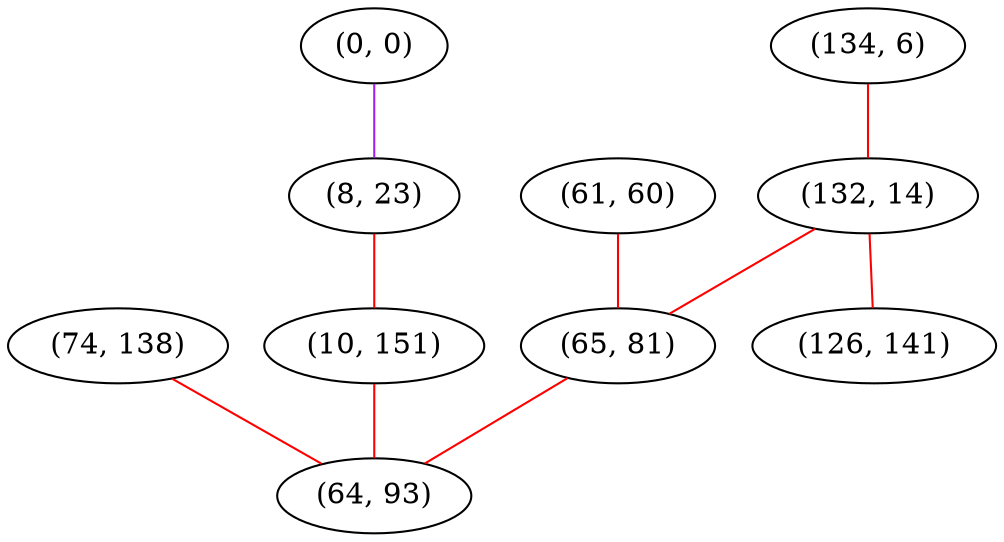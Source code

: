 graph "" {
"(61, 60)";
"(0, 0)";
"(8, 23)";
"(74, 138)";
"(134, 6)";
"(132, 14)";
"(65, 81)";
"(10, 151)";
"(64, 93)";
"(126, 141)";
"(61, 60)" -- "(65, 81)"  [color=red, key=0, weight=1];
"(0, 0)" -- "(8, 23)"  [color=purple, key=0, weight=4];
"(8, 23)" -- "(10, 151)"  [color=red, key=0, weight=1];
"(74, 138)" -- "(64, 93)"  [color=red, key=0, weight=1];
"(134, 6)" -- "(132, 14)"  [color=red, key=0, weight=1];
"(132, 14)" -- "(65, 81)"  [color=red, key=0, weight=1];
"(132, 14)" -- "(126, 141)"  [color=red, key=0, weight=1];
"(65, 81)" -- "(64, 93)"  [color=red, key=0, weight=1];
"(10, 151)" -- "(64, 93)"  [color=red, key=0, weight=1];
}
